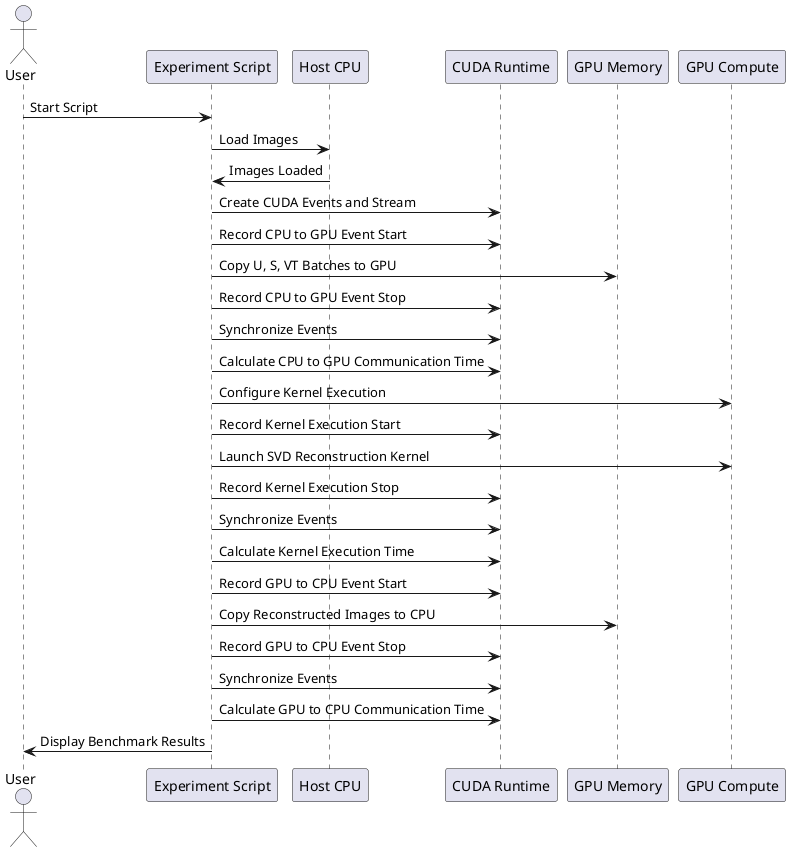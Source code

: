 @startuml
actor User
participant "Experiment Script" as Script
participant "Host CPU" as CPU
participant "CUDA Runtime" as CUDA
participant "GPU Memory" as GPUMem
participant "GPU Compute" as GPUCompute

User -> Script: Start Script
Script -> CPU: Load Images
CPU -> Script: Images Loaded

Script -> CUDA: Create CUDA Events and Stream
Script -> CUDA: Record CPU to GPU Event Start
Script -> GPUMem: Copy U, S, VT Batches to GPU
Script -> CUDA: Record CPU to GPU Event Stop
Script -> CUDA: Synchronize Events

Script -> CUDA: Calculate CPU to GPU Communication Time

Script -> GPUCompute: Configure Kernel Execution
Script -> CUDA: Record Kernel Execution Start
Script -> GPUCompute: Launch SVD Reconstruction Kernel
Script -> CUDA: Record Kernel Execution Stop
Script -> CUDA: Synchronize Events

Script -> CUDA: Calculate Kernel Execution Time

Script -> CUDA: Record GPU to CPU Event Start
Script -> GPUMem: Copy Reconstructed Images to CPU
Script -> CUDA: Record GPU to CPU Event Stop
Script -> CUDA: Synchronize Events

Script -> CUDA: Calculate GPU to CPU Communication Time

Script -> User: Display Benchmark Results
@enduml
